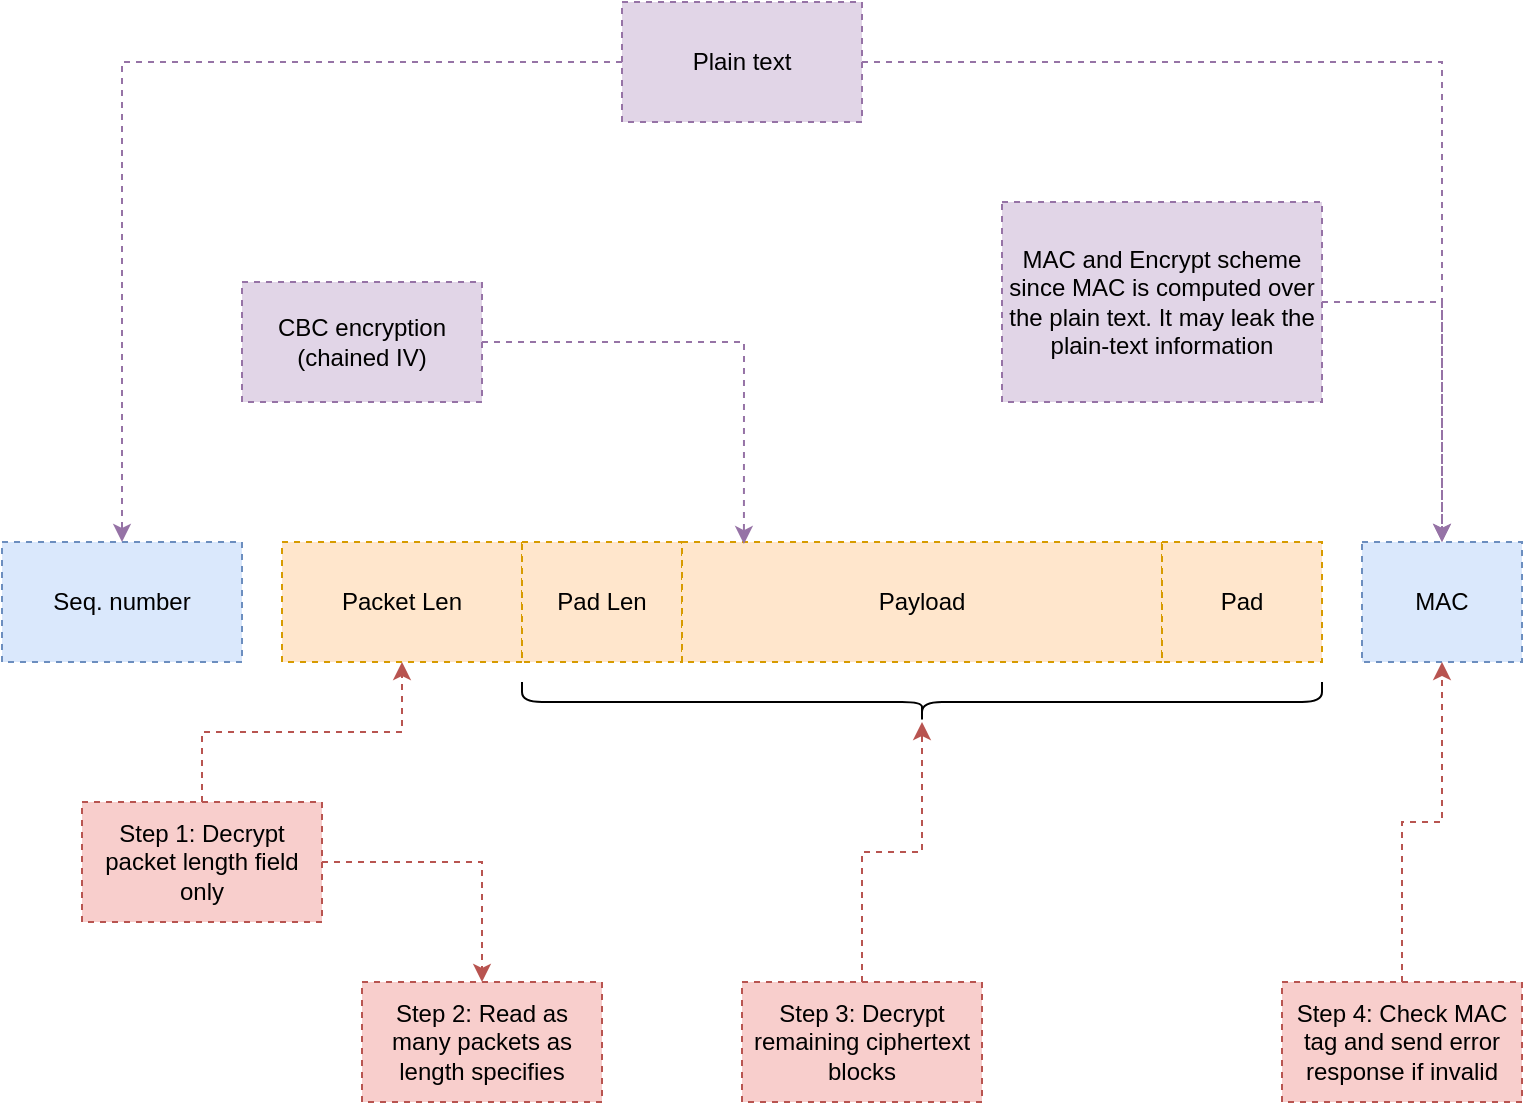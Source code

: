 <mxfile version="24.8.4">
  <diagram name="Page-1" id="WIh_7Fd6moV567G7Xiqr">
    <mxGraphModel dx="1434" dy="785" grid="1" gridSize="10" guides="1" tooltips="1" connect="1" arrows="1" fold="1" page="1" pageScale="1" pageWidth="850" pageHeight="1100" math="0" shadow="0">
      <root>
        <mxCell id="0" />
        <mxCell id="1" parent="0" />
        <mxCell id="1j1bVNgDE6YV_dy9rrkY-1" value="Seq. number" style="rounded=0;whiteSpace=wrap;html=1;dashed=1;fillColor=#dae8fc;strokeColor=#6c8ebf;" vertex="1" parent="1">
          <mxGeometry x="60" y="380" width="120" height="60" as="geometry" />
        </mxCell>
        <mxCell id="1j1bVNgDE6YV_dy9rrkY-2" value="Packet Len" style="rounded=0;whiteSpace=wrap;html=1;dashed=1;fillColor=#ffe6cc;strokeColor=#d79b00;" vertex="1" parent="1">
          <mxGeometry x="200" y="380" width="120" height="60" as="geometry" />
        </mxCell>
        <mxCell id="1j1bVNgDE6YV_dy9rrkY-3" value="Pad Len" style="rounded=0;whiteSpace=wrap;html=1;dashed=1;fillColor=#ffe6cc;strokeColor=#d79b00;" vertex="1" parent="1">
          <mxGeometry x="320" y="380" width="80" height="60" as="geometry" />
        </mxCell>
        <mxCell id="1j1bVNgDE6YV_dy9rrkY-4" value="Payload" style="rounded=0;whiteSpace=wrap;html=1;dashed=1;fillColor=#ffe6cc;strokeColor=#d79b00;" vertex="1" parent="1">
          <mxGeometry x="400" y="380" width="240" height="60" as="geometry" />
        </mxCell>
        <mxCell id="1j1bVNgDE6YV_dy9rrkY-5" value="Pad" style="rounded=0;whiteSpace=wrap;html=1;dashed=1;fillColor=#ffe6cc;strokeColor=#d79b00;" vertex="1" parent="1">
          <mxGeometry x="640" y="380" width="80" height="60" as="geometry" />
        </mxCell>
        <mxCell id="1j1bVNgDE6YV_dy9rrkY-6" value="MAC" style="rounded=0;whiteSpace=wrap;html=1;dashed=1;fillColor=#dae8fc;strokeColor=#6c8ebf;" vertex="1" parent="1">
          <mxGeometry x="740" y="380" width="80" height="60" as="geometry" />
        </mxCell>
        <mxCell id="1j1bVNgDE6YV_dy9rrkY-8" value="" style="edgeStyle=orthogonalEdgeStyle;rounded=0;orthogonalLoop=1;jettySize=auto;html=1;dashed=1;entryX=0.129;entryY=0.017;entryDx=0;entryDy=0;entryPerimeter=0;fillColor=#e1d5e7;strokeColor=#9673a6;" edge="1" parent="1" source="1j1bVNgDE6YV_dy9rrkY-7" target="1j1bVNgDE6YV_dy9rrkY-4">
          <mxGeometry relative="1" as="geometry" />
        </mxCell>
        <mxCell id="1j1bVNgDE6YV_dy9rrkY-7" value="CBC encryption (chained IV)" style="rounded=0;whiteSpace=wrap;html=1;dashed=1;fillColor=#e1d5e7;strokeColor=#9673a6;" vertex="1" parent="1">
          <mxGeometry x="180" y="250" width="120" height="60" as="geometry" />
        </mxCell>
        <mxCell id="1j1bVNgDE6YV_dy9rrkY-10" style="edgeStyle=orthogonalEdgeStyle;rounded=0;orthogonalLoop=1;jettySize=auto;html=1;exitX=0;exitY=0.5;exitDx=0;exitDy=0;entryX=0.5;entryY=0;entryDx=0;entryDy=0;dashed=1;fillColor=#e1d5e7;strokeColor=#9673a6;" edge="1" parent="1" source="1j1bVNgDE6YV_dy9rrkY-9" target="1j1bVNgDE6YV_dy9rrkY-1">
          <mxGeometry relative="1" as="geometry" />
        </mxCell>
        <mxCell id="1j1bVNgDE6YV_dy9rrkY-11" style="edgeStyle=orthogonalEdgeStyle;rounded=0;orthogonalLoop=1;jettySize=auto;html=1;exitX=1;exitY=0.5;exitDx=0;exitDy=0;dashed=1;fillColor=#e1d5e7;strokeColor=#9673a6;" edge="1" parent="1" source="1j1bVNgDE6YV_dy9rrkY-9" target="1j1bVNgDE6YV_dy9rrkY-6">
          <mxGeometry relative="1" as="geometry" />
        </mxCell>
        <mxCell id="1j1bVNgDE6YV_dy9rrkY-9" value="Plain text" style="rounded=0;whiteSpace=wrap;html=1;dashed=1;fillColor=#e1d5e7;strokeColor=#9673a6;" vertex="1" parent="1">
          <mxGeometry x="370" y="110" width="120" height="60" as="geometry" />
        </mxCell>
        <mxCell id="1j1bVNgDE6YV_dy9rrkY-13" style="edgeStyle=orthogonalEdgeStyle;rounded=0;orthogonalLoop=1;jettySize=auto;html=1;exitX=1;exitY=0.5;exitDx=0;exitDy=0;entryX=0.5;entryY=0;entryDx=0;entryDy=0;dashed=1;fillColor=#e1d5e7;strokeColor=#9673a6;" edge="1" parent="1" source="1j1bVNgDE6YV_dy9rrkY-12" target="1j1bVNgDE6YV_dy9rrkY-6">
          <mxGeometry relative="1" as="geometry" />
        </mxCell>
        <mxCell id="1j1bVNgDE6YV_dy9rrkY-12" value="MAC and Encrypt scheme since MAC is computed over the plain text. It may leak the plain-text information" style="rounded=0;whiteSpace=wrap;html=1;dashed=1;fillColor=#e1d5e7;strokeColor=#9673a6;" vertex="1" parent="1">
          <mxGeometry x="560" y="210" width="160" height="100" as="geometry" />
        </mxCell>
        <mxCell id="1j1bVNgDE6YV_dy9rrkY-15" value="" style="edgeStyle=orthogonalEdgeStyle;rounded=0;orthogonalLoop=1;jettySize=auto;html=1;fillColor=#f8cecc;strokeColor=#b85450;dashed=1;" edge="1" parent="1" source="1j1bVNgDE6YV_dy9rrkY-14" target="1j1bVNgDE6YV_dy9rrkY-2">
          <mxGeometry relative="1" as="geometry" />
        </mxCell>
        <mxCell id="1j1bVNgDE6YV_dy9rrkY-18" style="edgeStyle=orthogonalEdgeStyle;rounded=0;orthogonalLoop=1;jettySize=auto;html=1;exitX=1;exitY=0.5;exitDx=0;exitDy=0;entryX=0.5;entryY=0;entryDx=0;entryDy=0;fillColor=#f8cecc;strokeColor=#b85450;dashed=1;" edge="1" parent="1" source="1j1bVNgDE6YV_dy9rrkY-14" target="1j1bVNgDE6YV_dy9rrkY-16">
          <mxGeometry relative="1" as="geometry" />
        </mxCell>
        <mxCell id="1j1bVNgDE6YV_dy9rrkY-14" value="Step 1: Decrypt packet length field only" style="rounded=0;whiteSpace=wrap;html=1;fillColor=#f8cecc;strokeColor=#b85450;dashed=1;" vertex="1" parent="1">
          <mxGeometry x="100" y="510" width="120" height="60" as="geometry" />
        </mxCell>
        <mxCell id="1j1bVNgDE6YV_dy9rrkY-16" value="Step 2: Read as many packets as length specifies" style="rounded=0;whiteSpace=wrap;html=1;fillColor=#f8cecc;strokeColor=#b85450;dashed=1;" vertex="1" parent="1">
          <mxGeometry x="240" y="600" width="120" height="60" as="geometry" />
        </mxCell>
        <mxCell id="1j1bVNgDE6YV_dy9rrkY-20" style="edgeStyle=orthogonalEdgeStyle;rounded=0;orthogonalLoop=1;jettySize=auto;html=1;exitX=0.5;exitY=0;exitDx=0;exitDy=0;fillColor=#f8cecc;strokeColor=#b85450;dashed=1;" edge="1" parent="1" source="1j1bVNgDE6YV_dy9rrkY-19" target="1j1bVNgDE6YV_dy9rrkY-21">
          <mxGeometry relative="1" as="geometry">
            <mxPoint x="460" y="460" as="targetPoint" />
          </mxGeometry>
        </mxCell>
        <mxCell id="1j1bVNgDE6YV_dy9rrkY-19" value="Step 3: Decrypt remaining ciphertext blocks" style="rounded=0;whiteSpace=wrap;html=1;fillColor=#f8cecc;strokeColor=#b85450;dashed=1;" vertex="1" parent="1">
          <mxGeometry x="430" y="600" width="120" height="60" as="geometry" />
        </mxCell>
        <mxCell id="1j1bVNgDE6YV_dy9rrkY-21" value="" style="shape=curlyBracket;whiteSpace=wrap;html=1;rounded=1;flipH=1;labelPosition=right;verticalLabelPosition=middle;align=left;verticalAlign=middle;direction=north;" vertex="1" parent="1">
          <mxGeometry x="320" y="450" width="400" height="20" as="geometry" />
        </mxCell>
        <mxCell id="1j1bVNgDE6YV_dy9rrkY-23" style="edgeStyle=orthogonalEdgeStyle;rounded=0;orthogonalLoop=1;jettySize=auto;html=1;exitX=0.5;exitY=0;exitDx=0;exitDy=0;entryX=0.5;entryY=1;entryDx=0;entryDy=0;fillColor=#f8cecc;strokeColor=#b85450;dashed=1;" edge="1" parent="1" source="1j1bVNgDE6YV_dy9rrkY-22" target="1j1bVNgDE6YV_dy9rrkY-6">
          <mxGeometry relative="1" as="geometry" />
        </mxCell>
        <mxCell id="1j1bVNgDE6YV_dy9rrkY-22" value="Step 4: Check MAC tag and send error response if invalid" style="rounded=0;whiteSpace=wrap;html=1;fillColor=#f8cecc;strokeColor=#b85450;dashed=1;" vertex="1" parent="1">
          <mxGeometry x="700" y="600" width="120" height="60" as="geometry" />
        </mxCell>
      </root>
    </mxGraphModel>
  </diagram>
</mxfile>
